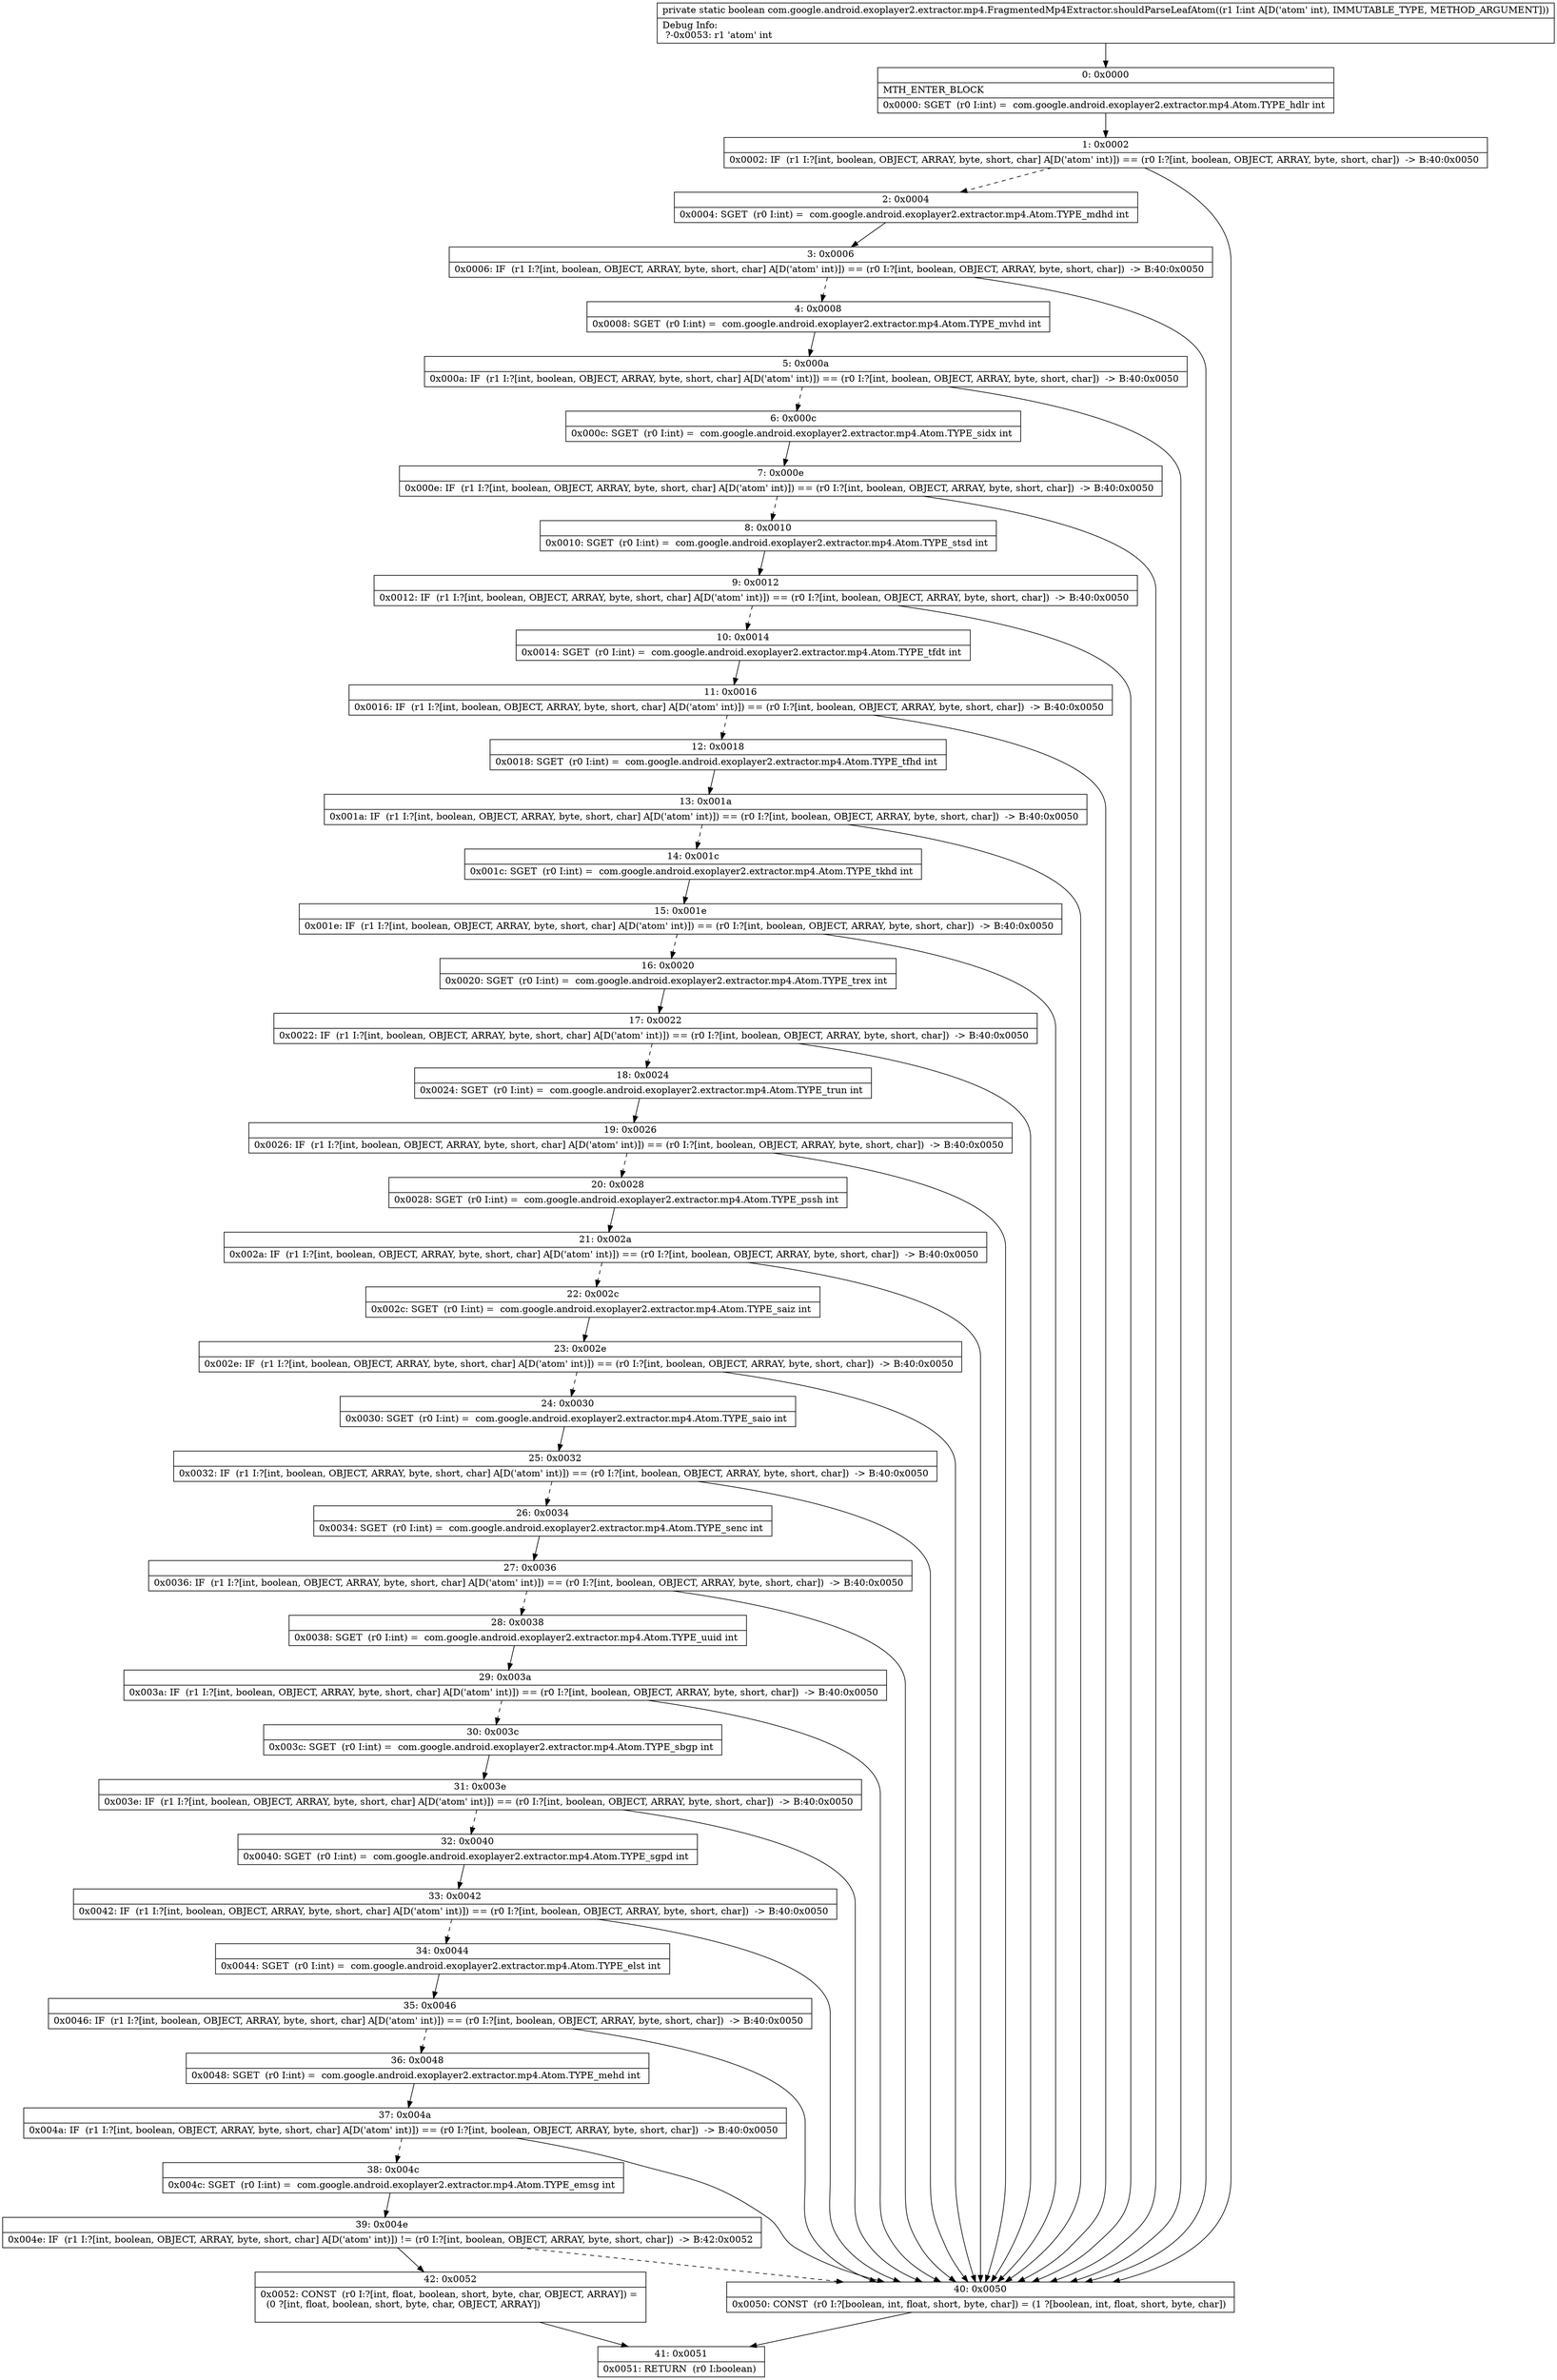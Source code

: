 digraph "CFG forcom.google.android.exoplayer2.extractor.mp4.FragmentedMp4Extractor.shouldParseLeafAtom(I)Z" {
Node_0 [shape=record,label="{0\:\ 0x0000|MTH_ENTER_BLOCK\l|0x0000: SGET  (r0 I:int) =  com.google.android.exoplayer2.extractor.mp4.Atom.TYPE_hdlr int \l}"];
Node_1 [shape=record,label="{1\:\ 0x0002|0x0002: IF  (r1 I:?[int, boolean, OBJECT, ARRAY, byte, short, char] A[D('atom' int)]) == (r0 I:?[int, boolean, OBJECT, ARRAY, byte, short, char])  \-\> B:40:0x0050 \l}"];
Node_2 [shape=record,label="{2\:\ 0x0004|0x0004: SGET  (r0 I:int) =  com.google.android.exoplayer2.extractor.mp4.Atom.TYPE_mdhd int \l}"];
Node_3 [shape=record,label="{3\:\ 0x0006|0x0006: IF  (r1 I:?[int, boolean, OBJECT, ARRAY, byte, short, char] A[D('atom' int)]) == (r0 I:?[int, boolean, OBJECT, ARRAY, byte, short, char])  \-\> B:40:0x0050 \l}"];
Node_4 [shape=record,label="{4\:\ 0x0008|0x0008: SGET  (r0 I:int) =  com.google.android.exoplayer2.extractor.mp4.Atom.TYPE_mvhd int \l}"];
Node_5 [shape=record,label="{5\:\ 0x000a|0x000a: IF  (r1 I:?[int, boolean, OBJECT, ARRAY, byte, short, char] A[D('atom' int)]) == (r0 I:?[int, boolean, OBJECT, ARRAY, byte, short, char])  \-\> B:40:0x0050 \l}"];
Node_6 [shape=record,label="{6\:\ 0x000c|0x000c: SGET  (r0 I:int) =  com.google.android.exoplayer2.extractor.mp4.Atom.TYPE_sidx int \l}"];
Node_7 [shape=record,label="{7\:\ 0x000e|0x000e: IF  (r1 I:?[int, boolean, OBJECT, ARRAY, byte, short, char] A[D('atom' int)]) == (r0 I:?[int, boolean, OBJECT, ARRAY, byte, short, char])  \-\> B:40:0x0050 \l}"];
Node_8 [shape=record,label="{8\:\ 0x0010|0x0010: SGET  (r0 I:int) =  com.google.android.exoplayer2.extractor.mp4.Atom.TYPE_stsd int \l}"];
Node_9 [shape=record,label="{9\:\ 0x0012|0x0012: IF  (r1 I:?[int, boolean, OBJECT, ARRAY, byte, short, char] A[D('atom' int)]) == (r0 I:?[int, boolean, OBJECT, ARRAY, byte, short, char])  \-\> B:40:0x0050 \l}"];
Node_10 [shape=record,label="{10\:\ 0x0014|0x0014: SGET  (r0 I:int) =  com.google.android.exoplayer2.extractor.mp4.Atom.TYPE_tfdt int \l}"];
Node_11 [shape=record,label="{11\:\ 0x0016|0x0016: IF  (r1 I:?[int, boolean, OBJECT, ARRAY, byte, short, char] A[D('atom' int)]) == (r0 I:?[int, boolean, OBJECT, ARRAY, byte, short, char])  \-\> B:40:0x0050 \l}"];
Node_12 [shape=record,label="{12\:\ 0x0018|0x0018: SGET  (r0 I:int) =  com.google.android.exoplayer2.extractor.mp4.Atom.TYPE_tfhd int \l}"];
Node_13 [shape=record,label="{13\:\ 0x001a|0x001a: IF  (r1 I:?[int, boolean, OBJECT, ARRAY, byte, short, char] A[D('atom' int)]) == (r0 I:?[int, boolean, OBJECT, ARRAY, byte, short, char])  \-\> B:40:0x0050 \l}"];
Node_14 [shape=record,label="{14\:\ 0x001c|0x001c: SGET  (r0 I:int) =  com.google.android.exoplayer2.extractor.mp4.Atom.TYPE_tkhd int \l}"];
Node_15 [shape=record,label="{15\:\ 0x001e|0x001e: IF  (r1 I:?[int, boolean, OBJECT, ARRAY, byte, short, char] A[D('atom' int)]) == (r0 I:?[int, boolean, OBJECT, ARRAY, byte, short, char])  \-\> B:40:0x0050 \l}"];
Node_16 [shape=record,label="{16\:\ 0x0020|0x0020: SGET  (r0 I:int) =  com.google.android.exoplayer2.extractor.mp4.Atom.TYPE_trex int \l}"];
Node_17 [shape=record,label="{17\:\ 0x0022|0x0022: IF  (r1 I:?[int, boolean, OBJECT, ARRAY, byte, short, char] A[D('atom' int)]) == (r0 I:?[int, boolean, OBJECT, ARRAY, byte, short, char])  \-\> B:40:0x0050 \l}"];
Node_18 [shape=record,label="{18\:\ 0x0024|0x0024: SGET  (r0 I:int) =  com.google.android.exoplayer2.extractor.mp4.Atom.TYPE_trun int \l}"];
Node_19 [shape=record,label="{19\:\ 0x0026|0x0026: IF  (r1 I:?[int, boolean, OBJECT, ARRAY, byte, short, char] A[D('atom' int)]) == (r0 I:?[int, boolean, OBJECT, ARRAY, byte, short, char])  \-\> B:40:0x0050 \l}"];
Node_20 [shape=record,label="{20\:\ 0x0028|0x0028: SGET  (r0 I:int) =  com.google.android.exoplayer2.extractor.mp4.Atom.TYPE_pssh int \l}"];
Node_21 [shape=record,label="{21\:\ 0x002a|0x002a: IF  (r1 I:?[int, boolean, OBJECT, ARRAY, byte, short, char] A[D('atom' int)]) == (r0 I:?[int, boolean, OBJECT, ARRAY, byte, short, char])  \-\> B:40:0x0050 \l}"];
Node_22 [shape=record,label="{22\:\ 0x002c|0x002c: SGET  (r0 I:int) =  com.google.android.exoplayer2.extractor.mp4.Atom.TYPE_saiz int \l}"];
Node_23 [shape=record,label="{23\:\ 0x002e|0x002e: IF  (r1 I:?[int, boolean, OBJECT, ARRAY, byte, short, char] A[D('atom' int)]) == (r0 I:?[int, boolean, OBJECT, ARRAY, byte, short, char])  \-\> B:40:0x0050 \l}"];
Node_24 [shape=record,label="{24\:\ 0x0030|0x0030: SGET  (r0 I:int) =  com.google.android.exoplayer2.extractor.mp4.Atom.TYPE_saio int \l}"];
Node_25 [shape=record,label="{25\:\ 0x0032|0x0032: IF  (r1 I:?[int, boolean, OBJECT, ARRAY, byte, short, char] A[D('atom' int)]) == (r0 I:?[int, boolean, OBJECT, ARRAY, byte, short, char])  \-\> B:40:0x0050 \l}"];
Node_26 [shape=record,label="{26\:\ 0x0034|0x0034: SGET  (r0 I:int) =  com.google.android.exoplayer2.extractor.mp4.Atom.TYPE_senc int \l}"];
Node_27 [shape=record,label="{27\:\ 0x0036|0x0036: IF  (r1 I:?[int, boolean, OBJECT, ARRAY, byte, short, char] A[D('atom' int)]) == (r0 I:?[int, boolean, OBJECT, ARRAY, byte, short, char])  \-\> B:40:0x0050 \l}"];
Node_28 [shape=record,label="{28\:\ 0x0038|0x0038: SGET  (r0 I:int) =  com.google.android.exoplayer2.extractor.mp4.Atom.TYPE_uuid int \l}"];
Node_29 [shape=record,label="{29\:\ 0x003a|0x003a: IF  (r1 I:?[int, boolean, OBJECT, ARRAY, byte, short, char] A[D('atom' int)]) == (r0 I:?[int, boolean, OBJECT, ARRAY, byte, short, char])  \-\> B:40:0x0050 \l}"];
Node_30 [shape=record,label="{30\:\ 0x003c|0x003c: SGET  (r0 I:int) =  com.google.android.exoplayer2.extractor.mp4.Atom.TYPE_sbgp int \l}"];
Node_31 [shape=record,label="{31\:\ 0x003e|0x003e: IF  (r1 I:?[int, boolean, OBJECT, ARRAY, byte, short, char] A[D('atom' int)]) == (r0 I:?[int, boolean, OBJECT, ARRAY, byte, short, char])  \-\> B:40:0x0050 \l}"];
Node_32 [shape=record,label="{32\:\ 0x0040|0x0040: SGET  (r0 I:int) =  com.google.android.exoplayer2.extractor.mp4.Atom.TYPE_sgpd int \l}"];
Node_33 [shape=record,label="{33\:\ 0x0042|0x0042: IF  (r1 I:?[int, boolean, OBJECT, ARRAY, byte, short, char] A[D('atom' int)]) == (r0 I:?[int, boolean, OBJECT, ARRAY, byte, short, char])  \-\> B:40:0x0050 \l}"];
Node_34 [shape=record,label="{34\:\ 0x0044|0x0044: SGET  (r0 I:int) =  com.google.android.exoplayer2.extractor.mp4.Atom.TYPE_elst int \l}"];
Node_35 [shape=record,label="{35\:\ 0x0046|0x0046: IF  (r1 I:?[int, boolean, OBJECT, ARRAY, byte, short, char] A[D('atom' int)]) == (r0 I:?[int, boolean, OBJECT, ARRAY, byte, short, char])  \-\> B:40:0x0050 \l}"];
Node_36 [shape=record,label="{36\:\ 0x0048|0x0048: SGET  (r0 I:int) =  com.google.android.exoplayer2.extractor.mp4.Atom.TYPE_mehd int \l}"];
Node_37 [shape=record,label="{37\:\ 0x004a|0x004a: IF  (r1 I:?[int, boolean, OBJECT, ARRAY, byte, short, char] A[D('atom' int)]) == (r0 I:?[int, boolean, OBJECT, ARRAY, byte, short, char])  \-\> B:40:0x0050 \l}"];
Node_38 [shape=record,label="{38\:\ 0x004c|0x004c: SGET  (r0 I:int) =  com.google.android.exoplayer2.extractor.mp4.Atom.TYPE_emsg int \l}"];
Node_39 [shape=record,label="{39\:\ 0x004e|0x004e: IF  (r1 I:?[int, boolean, OBJECT, ARRAY, byte, short, char] A[D('atom' int)]) != (r0 I:?[int, boolean, OBJECT, ARRAY, byte, short, char])  \-\> B:42:0x0052 \l}"];
Node_40 [shape=record,label="{40\:\ 0x0050|0x0050: CONST  (r0 I:?[boolean, int, float, short, byte, char]) = (1 ?[boolean, int, float, short, byte, char]) \l}"];
Node_41 [shape=record,label="{41\:\ 0x0051|0x0051: RETURN  (r0 I:boolean) \l}"];
Node_42 [shape=record,label="{42\:\ 0x0052|0x0052: CONST  (r0 I:?[int, float, boolean, short, byte, char, OBJECT, ARRAY]) = \l  (0 ?[int, float, boolean, short, byte, char, OBJECT, ARRAY])\l \l}"];
MethodNode[shape=record,label="{private static boolean com.google.android.exoplayer2.extractor.mp4.FragmentedMp4Extractor.shouldParseLeafAtom((r1 I:int A[D('atom' int), IMMUTABLE_TYPE, METHOD_ARGUMENT]))  | Debug Info:\l  ?\-0x0053: r1 'atom' int\l}"];
MethodNode -> Node_0;
Node_0 -> Node_1;
Node_1 -> Node_2[style=dashed];
Node_1 -> Node_40;
Node_2 -> Node_3;
Node_3 -> Node_4[style=dashed];
Node_3 -> Node_40;
Node_4 -> Node_5;
Node_5 -> Node_6[style=dashed];
Node_5 -> Node_40;
Node_6 -> Node_7;
Node_7 -> Node_8[style=dashed];
Node_7 -> Node_40;
Node_8 -> Node_9;
Node_9 -> Node_10[style=dashed];
Node_9 -> Node_40;
Node_10 -> Node_11;
Node_11 -> Node_12[style=dashed];
Node_11 -> Node_40;
Node_12 -> Node_13;
Node_13 -> Node_14[style=dashed];
Node_13 -> Node_40;
Node_14 -> Node_15;
Node_15 -> Node_16[style=dashed];
Node_15 -> Node_40;
Node_16 -> Node_17;
Node_17 -> Node_18[style=dashed];
Node_17 -> Node_40;
Node_18 -> Node_19;
Node_19 -> Node_20[style=dashed];
Node_19 -> Node_40;
Node_20 -> Node_21;
Node_21 -> Node_22[style=dashed];
Node_21 -> Node_40;
Node_22 -> Node_23;
Node_23 -> Node_24[style=dashed];
Node_23 -> Node_40;
Node_24 -> Node_25;
Node_25 -> Node_26[style=dashed];
Node_25 -> Node_40;
Node_26 -> Node_27;
Node_27 -> Node_28[style=dashed];
Node_27 -> Node_40;
Node_28 -> Node_29;
Node_29 -> Node_30[style=dashed];
Node_29 -> Node_40;
Node_30 -> Node_31;
Node_31 -> Node_32[style=dashed];
Node_31 -> Node_40;
Node_32 -> Node_33;
Node_33 -> Node_34[style=dashed];
Node_33 -> Node_40;
Node_34 -> Node_35;
Node_35 -> Node_36[style=dashed];
Node_35 -> Node_40;
Node_36 -> Node_37;
Node_37 -> Node_38[style=dashed];
Node_37 -> Node_40;
Node_38 -> Node_39;
Node_39 -> Node_40[style=dashed];
Node_39 -> Node_42;
Node_40 -> Node_41;
Node_42 -> Node_41;
}

